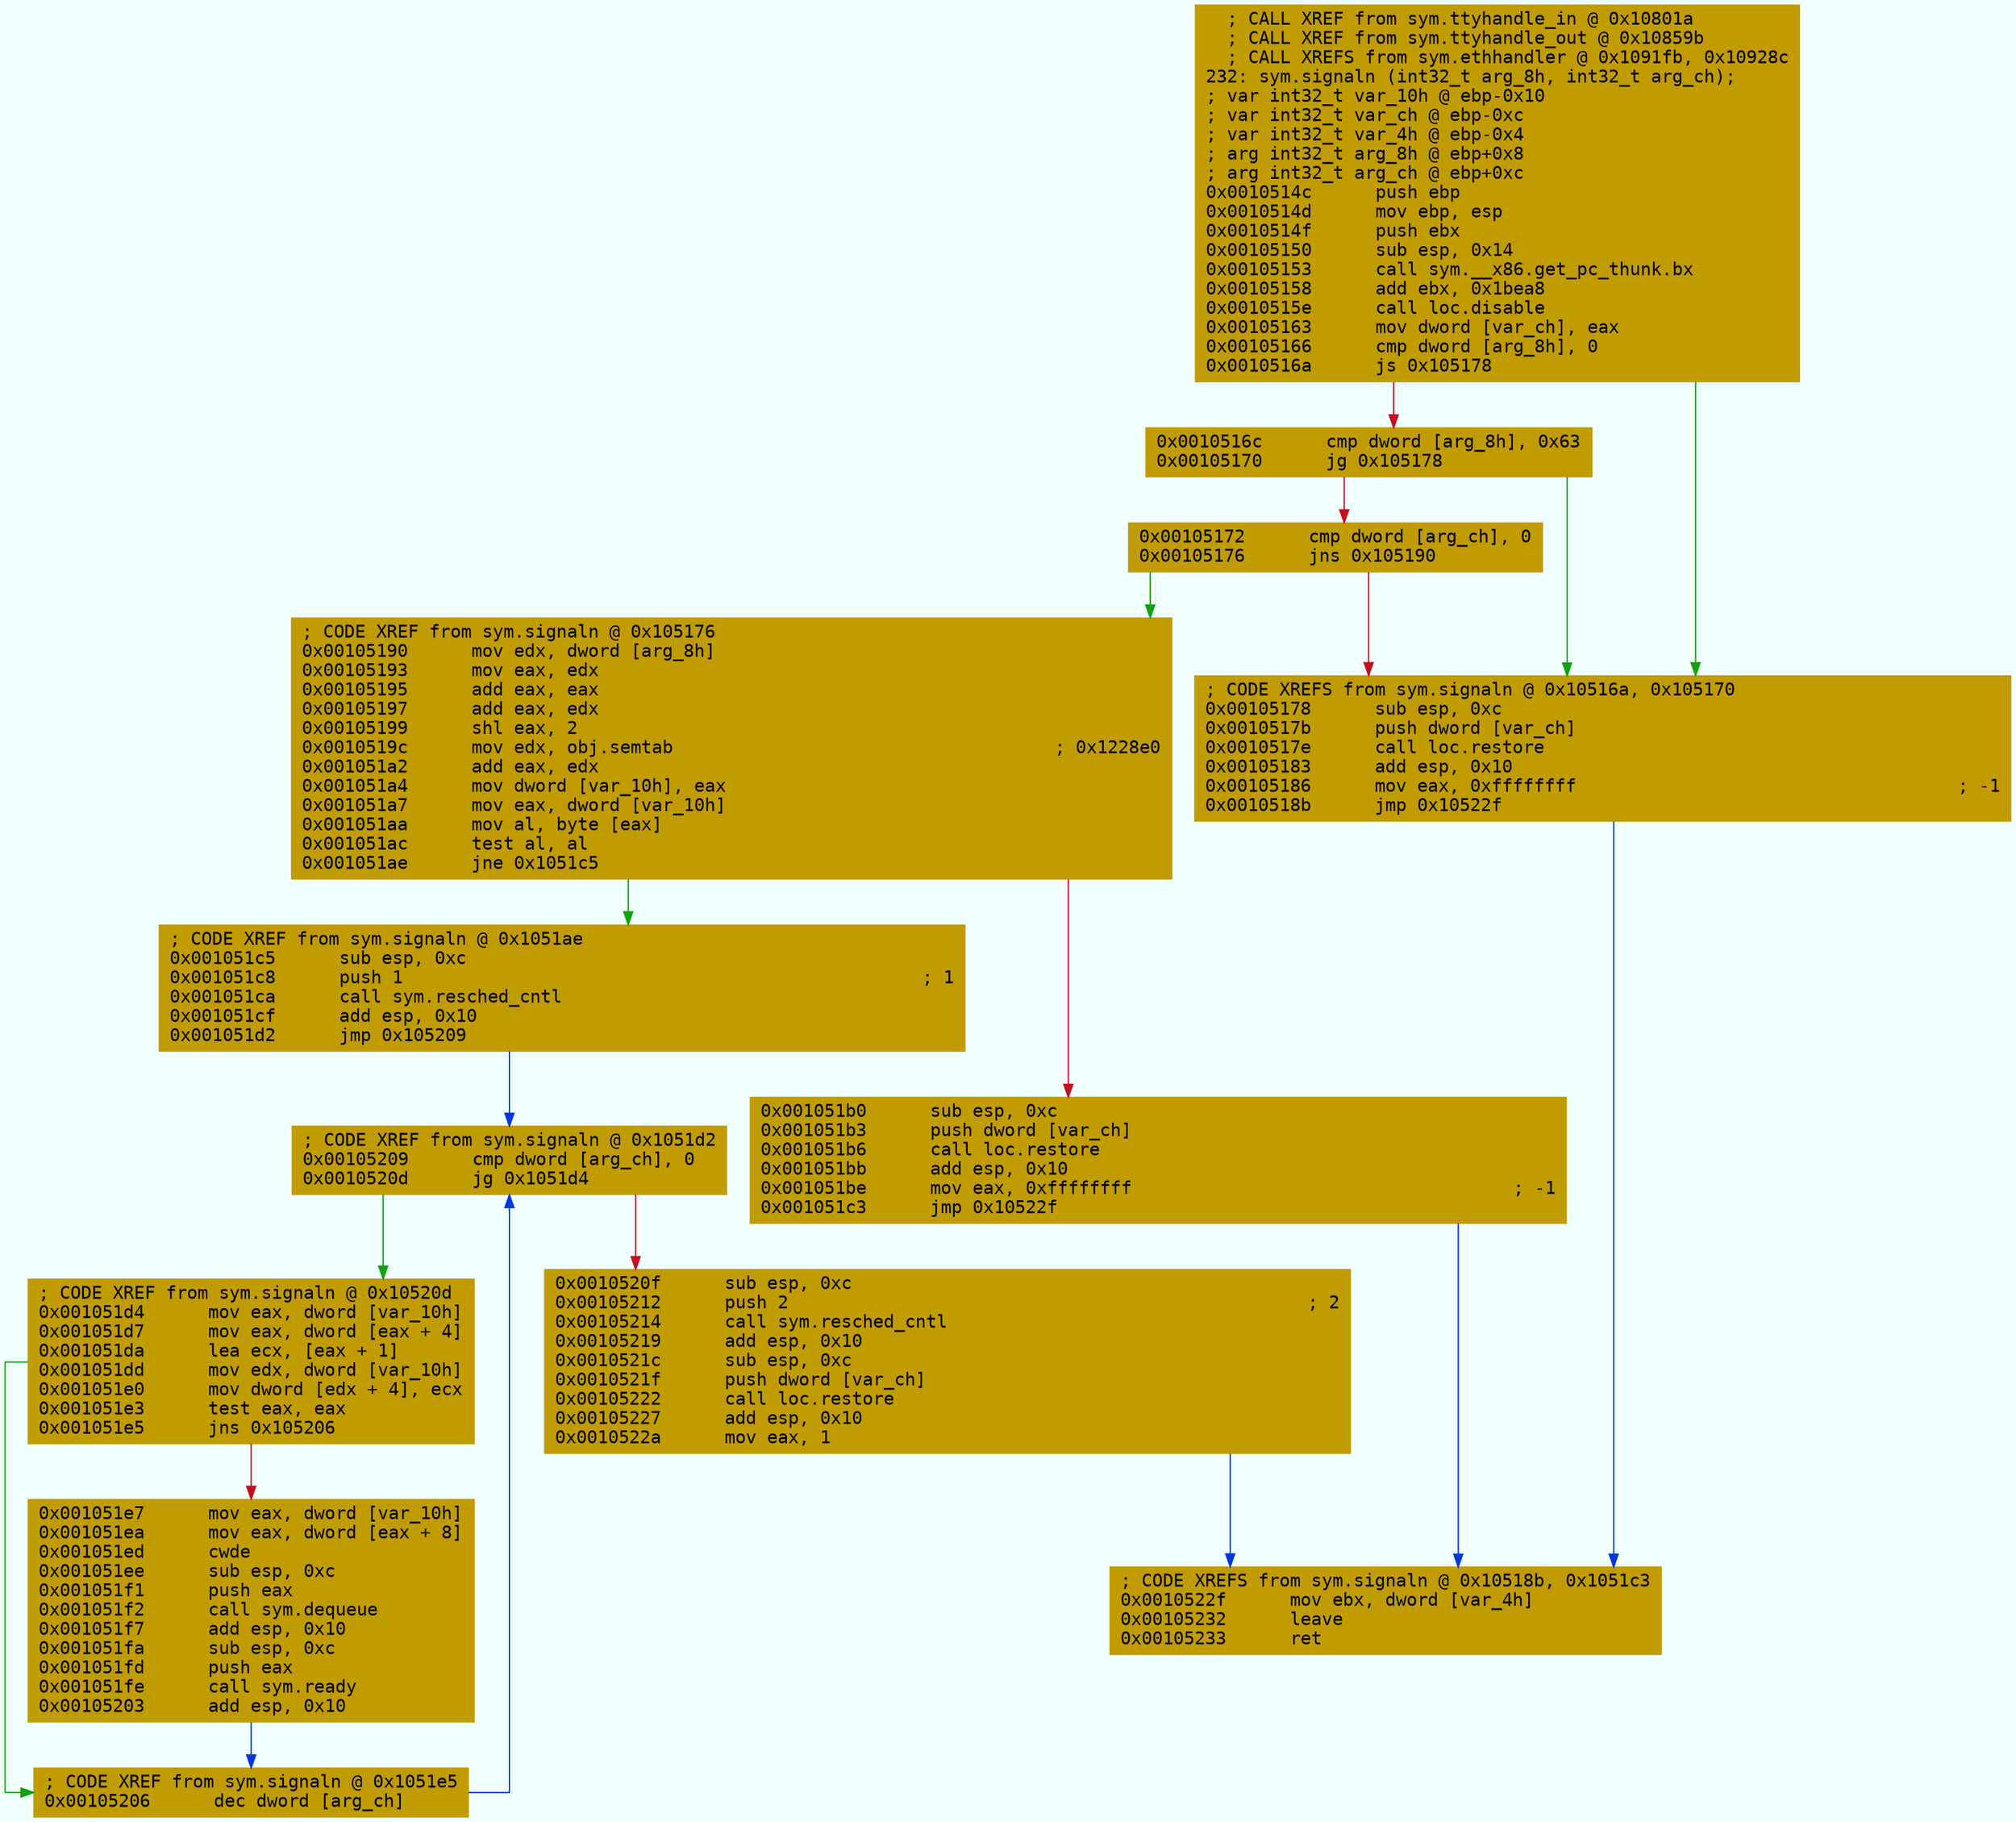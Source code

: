 digraph code {
	graph [bgcolor=azure fontsize=8 fontname="Courier" splines="ortho"];
	node [fillcolor=gray style=filled shape=box];
	edge [arrowhead="normal"];
	"0x0010514c" [URL="sym.signaln/0x0010514c", fillcolor="#c19c00",color="#c19c00", fontname="Courier",label="  ; CALL XREF from sym.ttyhandle_in @ 0x10801a\l  ; CALL XREF from sym.ttyhandle_out @ 0x10859b\l  ; CALL XREFS from sym.ethhandler @ 0x1091fb, 0x10928c\l232: sym.signaln (int32_t arg_8h, int32_t arg_ch);\l; var int32_t var_10h @ ebp-0x10\l; var int32_t var_ch @ ebp-0xc\l; var int32_t var_4h @ ebp-0x4\l; arg int32_t arg_8h @ ebp+0x8\l; arg int32_t arg_ch @ ebp+0xc\l0x0010514c      push ebp\l0x0010514d      mov ebp, esp\l0x0010514f      push ebx\l0x00105150      sub esp, 0x14\l0x00105153      call sym.__x86.get_pc_thunk.bx\l0x00105158      add ebx, 0x1bea8\l0x0010515e      call loc.disable\l0x00105163      mov dword [var_ch], eax\l0x00105166      cmp dword [arg_8h], 0\l0x0010516a      js 0x105178\l"]
	"0x0010516c" [URL="sym.signaln/0x0010516c", fillcolor="#c19c00",color="#c19c00", fontname="Courier",label="0x0010516c      cmp dword [arg_8h], 0x63\l0x00105170      jg 0x105178\l"]
	"0x00105172" [URL="sym.signaln/0x00105172", fillcolor="#c19c00",color="#c19c00", fontname="Courier",label="0x00105172      cmp dword [arg_ch], 0\l0x00105176      jns 0x105190\l"]
	"0x00105178" [URL="sym.signaln/0x00105178", fillcolor="#c19c00",color="#c19c00", fontname="Courier",label="; CODE XREFS from sym.signaln @ 0x10516a, 0x105170\l0x00105178      sub esp, 0xc\l0x0010517b      push dword [var_ch]\l0x0010517e      call loc.restore\l0x00105183      add esp, 0x10\l0x00105186      mov eax, 0xffffffff                                    ; -1\l0x0010518b      jmp 0x10522f\l"]
	"0x00105190" [URL="sym.signaln/0x00105190", fillcolor="#c19c00",color="#c19c00", fontname="Courier",label="; CODE XREF from sym.signaln @ 0x105176\l0x00105190      mov edx, dword [arg_8h]\l0x00105193      mov eax, edx\l0x00105195      add eax, eax\l0x00105197      add eax, edx\l0x00105199      shl eax, 2\l0x0010519c      mov edx, obj.semtab                                    ; 0x1228e0\l0x001051a2      add eax, edx\l0x001051a4      mov dword [var_10h], eax\l0x001051a7      mov eax, dword [var_10h]\l0x001051aa      mov al, byte [eax]\l0x001051ac      test al, al\l0x001051ae      jne 0x1051c5\l"]
	"0x001051b0" [URL="sym.signaln/0x001051b0", fillcolor="#c19c00",color="#c19c00", fontname="Courier",label="0x001051b0      sub esp, 0xc\l0x001051b3      push dword [var_ch]\l0x001051b6      call loc.restore\l0x001051bb      add esp, 0x10\l0x001051be      mov eax, 0xffffffff                                    ; -1\l0x001051c3      jmp 0x10522f\l"]
	"0x001051c5" [URL="sym.signaln/0x001051c5", fillcolor="#c19c00",color="#c19c00", fontname="Courier",label="; CODE XREF from sym.signaln @ 0x1051ae\l0x001051c5      sub esp, 0xc\l0x001051c8      push 1                                                 ; 1\l0x001051ca      call sym.resched_cntl\l0x001051cf      add esp, 0x10\l0x001051d2      jmp 0x105209\l"]
	"0x001051d4" [URL="sym.signaln/0x001051d4", fillcolor="#c19c00",color="#c19c00", fontname="Courier",label="; CODE XREF from sym.signaln @ 0x10520d\l0x001051d4      mov eax, dword [var_10h]\l0x001051d7      mov eax, dword [eax + 4]\l0x001051da      lea ecx, [eax + 1]\l0x001051dd      mov edx, dword [var_10h]\l0x001051e0      mov dword [edx + 4], ecx\l0x001051e3      test eax, eax\l0x001051e5      jns 0x105206\l"]
	"0x001051e7" [URL="sym.signaln/0x001051e7", fillcolor="#c19c00",color="#c19c00", fontname="Courier",label="0x001051e7      mov eax, dword [var_10h]\l0x001051ea      mov eax, dword [eax + 8]\l0x001051ed      cwde\l0x001051ee      sub esp, 0xc\l0x001051f1      push eax\l0x001051f2      call sym.dequeue\l0x001051f7      add esp, 0x10\l0x001051fa      sub esp, 0xc\l0x001051fd      push eax\l0x001051fe      call sym.ready\l0x00105203      add esp, 0x10\l"]
	"0x00105206" [URL="sym.signaln/0x00105206", fillcolor="#c19c00",color="#c19c00", fontname="Courier",label="; CODE XREF from sym.signaln @ 0x1051e5\l0x00105206      dec dword [arg_ch]\l"]
	"0x00105209" [URL="sym.signaln/0x00105209", fillcolor="#c19c00",color="#c19c00", fontname="Courier",label="; CODE XREF from sym.signaln @ 0x1051d2\l0x00105209      cmp dword [arg_ch], 0\l0x0010520d      jg 0x1051d4\l"]
	"0x0010520f" [URL="sym.signaln/0x0010520f", fillcolor="#c19c00",color="#c19c00", fontname="Courier",label="0x0010520f      sub esp, 0xc\l0x00105212      push 2                                                 ; 2\l0x00105214      call sym.resched_cntl\l0x00105219      add esp, 0x10\l0x0010521c      sub esp, 0xc\l0x0010521f      push dword [var_ch]\l0x00105222      call loc.restore\l0x00105227      add esp, 0x10\l0x0010522a      mov eax, 1\l"]
	"0x0010522f" [URL="sym.signaln/0x0010522f", fillcolor="#c19c00",color="#c19c00", fontname="Courier",label="; CODE XREFS from sym.signaln @ 0x10518b, 0x1051c3\l0x0010522f      mov ebx, dword [var_4h]\l0x00105232      leave\l0x00105233      ret\l"]
        "0x0010514c" -> "0x00105178" [color="#13a10e"];
        "0x0010514c" -> "0x0010516c" [color="#c50f1f"];
        "0x0010516c" -> "0x00105178" [color="#13a10e"];
        "0x0010516c" -> "0x00105172" [color="#c50f1f"];
        "0x00105172" -> "0x00105190" [color="#13a10e"];
        "0x00105172" -> "0x00105178" [color="#c50f1f"];
        "0x00105178" -> "0x0010522f" [color="#0037da"];
        "0x00105190" -> "0x001051c5" [color="#13a10e"];
        "0x00105190" -> "0x001051b0" [color="#c50f1f"];
        "0x001051b0" -> "0x0010522f" [color="#0037da"];
        "0x001051c5" -> "0x00105209" [color="#0037da"];
        "0x001051d4" -> "0x00105206" [color="#13a10e"];
        "0x001051d4" -> "0x001051e7" [color="#c50f1f"];
        "0x001051e7" -> "0x00105206" [color="#0037da"];
        "0x00105206" -> "0x00105209" [color="#0037da"];
        "0x00105209" -> "0x001051d4" [color="#13a10e"];
        "0x00105209" -> "0x0010520f" [color="#c50f1f"];
        "0x0010520f" -> "0x0010522f" [color="#0037da"];
}
